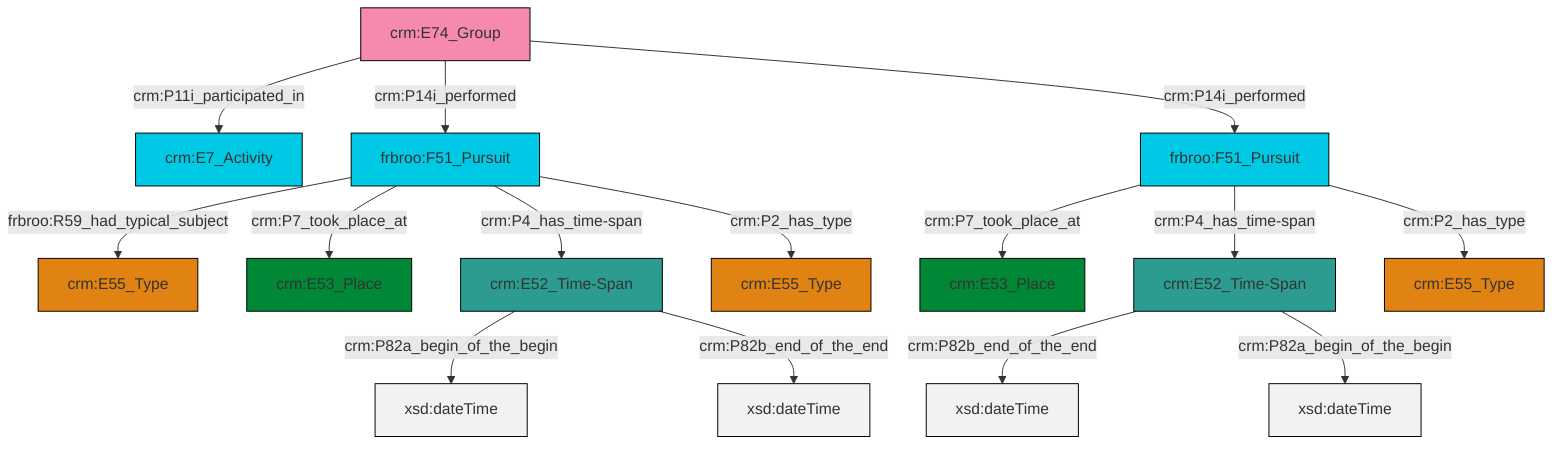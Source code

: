 graph TD
classDef Literal fill:#f2f2f2,stroke:#000000;
classDef CRM_Entity fill:#FFFFFF,stroke:#000000;
classDef Temporal_Entity fill:#00C9E6, stroke:#000000;
classDef Type fill:#E18312, stroke:#000000;
classDef Time-Span fill:#2C9C91, stroke:#000000;
classDef Appellation fill:#FFEB7F, stroke:#000000;
classDef Place fill:#008836, stroke:#000000;
classDef Persistent_Item fill:#B266B2, stroke:#000000;
classDef Conceptual_Object fill:#FFD700, stroke:#000000;
classDef Physical_Thing fill:#D2B48C, stroke:#000000;
classDef Actor fill:#f58aad, stroke:#000000;
classDef PC_Classes fill:#4ce600, stroke:#000000;
classDef Multi fill:#cccccc,stroke:#000000;

0["frbroo:F51_Pursuit"]:::Temporal_Entity -->|frbroo:R59_had_typical_subject| 1["crm:E55_Type"]:::Type
7["crm:E52_Time-Span"]:::Time-Span -->|crm:P82a_begin_of_the_begin| 8[xsd:dateTime]:::Literal
0["frbroo:F51_Pursuit"]:::Temporal_Entity -->|crm:P7_took_place_at| 12["crm:E53_Place"]:::Place
5["crm:E52_Time-Span"]:::Time-Span -->|crm:P82b_end_of_the_end| 13[xsd:dateTime]:::Literal
3["crm:E74_Group"]:::Actor -->|crm:P11i_participated_in| 14["crm:E7_Activity"]:::Temporal_Entity
19["frbroo:F51_Pursuit"]:::Temporal_Entity -->|crm:P7_took_place_at| 22["crm:E53_Place"]:::Place
3["crm:E74_Group"]:::Actor -->|crm:P14i_performed| 0["frbroo:F51_Pursuit"]:::Temporal_Entity
0["frbroo:F51_Pursuit"]:::Temporal_Entity -->|crm:P4_has_time-span| 7["crm:E52_Time-Span"]:::Time-Span
3["crm:E74_Group"]:::Actor -->|crm:P14i_performed| 19["frbroo:F51_Pursuit"]:::Temporal_Entity
19["frbroo:F51_Pursuit"]:::Temporal_Entity -->|crm:P4_has_time-span| 5["crm:E52_Time-Span"]:::Time-Span
19["frbroo:F51_Pursuit"]:::Temporal_Entity -->|crm:P2_has_type| 15["crm:E55_Type"]:::Type
0["frbroo:F51_Pursuit"]:::Temporal_Entity -->|crm:P2_has_type| 9["crm:E55_Type"]:::Type
7["crm:E52_Time-Span"]:::Time-Span -->|crm:P82b_end_of_the_end| 25[xsd:dateTime]:::Literal
5["crm:E52_Time-Span"]:::Time-Span -->|crm:P82a_begin_of_the_begin| 26[xsd:dateTime]:::Literal
